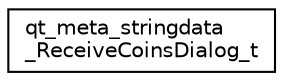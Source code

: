 digraph "Graphical Class Hierarchy"
{
 // LATEX_PDF_SIZE
  edge [fontname="Helvetica",fontsize="10",labelfontname="Helvetica",labelfontsize="10"];
  node [fontname="Helvetica",fontsize="10",shape=record];
  rankdir="LR";
  Node0 [label="qt_meta_stringdata\l_ReceiveCoinsDialog_t",height=0.2,width=0.4,color="black", fillcolor="white", style="filled",URL="$structqt__meta__stringdata___receive_coins_dialog__t.html",tooltip=" "];
}
